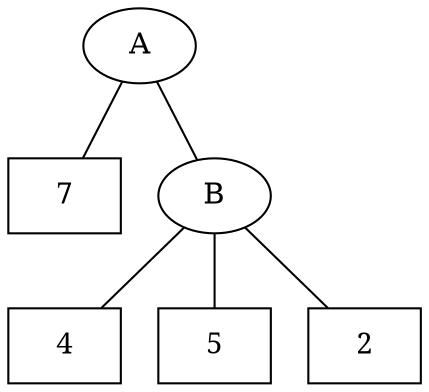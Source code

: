 strict graph {
    C, D, E, F [shape="box", fontname="Georgia"]

    C [label="7"]
    D [label="4"]
    E [label="5"]
    F [label="2"]

    A -- B
    A -- C
    B -- D
    B -- E
    B -- F
}

